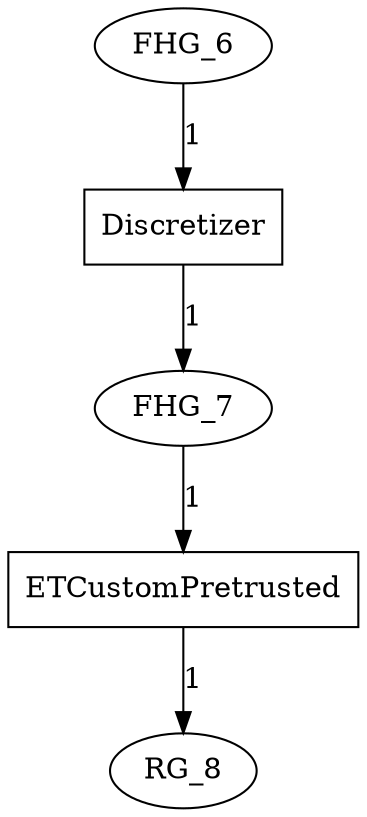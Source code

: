 digraph G {Discretizer[shape=box];FHG_6 -> Discretizer[label="1"];Discretizer[shape=box];Discretizer -> FHG_7[label="1"];ETCustomPretrusted[shape=box];FHG_7 -> ETCustomPretrusted[label="1"];ETCustomPretrusted[shape=box];ETCustomPretrusted -> RG_8[label="1"];}